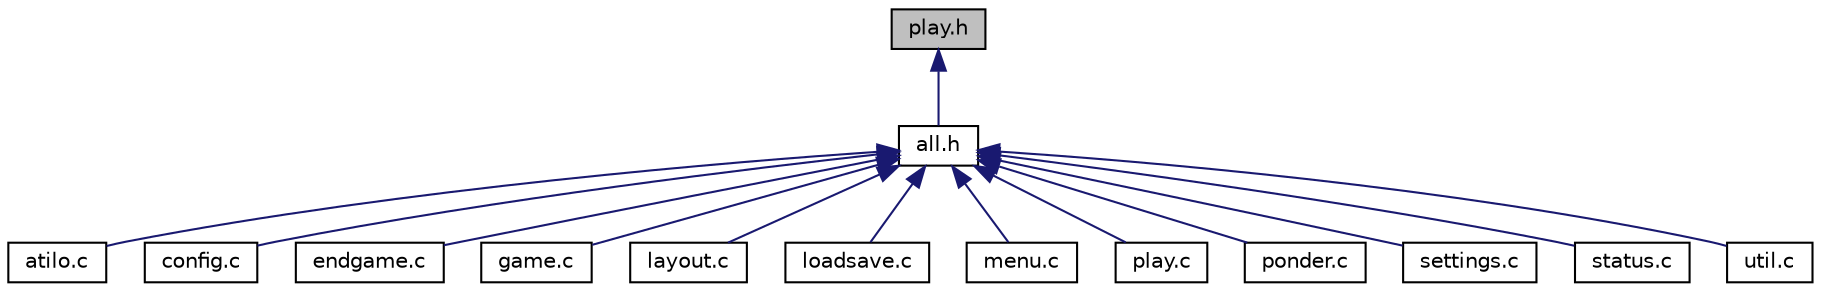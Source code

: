 digraph "play.h"
{
  edge [fontname="Helvetica",fontsize="10",labelfontname="Helvetica",labelfontsize="10"];
  node [fontname="Helvetica",fontsize="10",shape=record];
  Node1 [label="play.h",height=0.2,width=0.4,color="black", fillcolor="grey75", style="filled", fontcolor="black"];
  Node1 -> Node2 [dir="back",color="midnightblue",fontsize="10",style="solid",fontname="Helvetica"];
  Node2 [label="all.h",height=0.2,width=0.4,color="black", fillcolor="white", style="filled",URL="$all_8h.html",tooltip="Atilo: Othello/Reversi Game  Copyright (C) 1999-2007 Olivier Singla  http://atilo.sourceforge.net/  . "];
  Node2 -> Node3 [dir="back",color="midnightblue",fontsize="10",style="solid",fontname="Helvetica"];
  Node3 [label="atilo.c",height=0.2,width=0.4,color="black", fillcolor="white", style="filled",URL="$atilo_8c.html",tooltip="Atilo: Othello/Reversi Game  Copyright (C) 1999-2007 Olivier Singla  http://atilo.sourceforge.net/    . "];
  Node2 -> Node4 [dir="back",color="midnightblue",fontsize="10",style="solid",fontname="Helvetica"];
  Node4 [label="config.c",height=0.2,width=0.4,color="black", fillcolor="white", style="filled",URL="$config_8c.html",tooltip="Atilo: Othello/Reversi Game  Copyright (C) 1999-2007 Olivier Singla  http://atilo.sourceforge.net/  . "];
  Node2 -> Node5 [dir="back",color="midnightblue",fontsize="10",style="solid",fontname="Helvetica"];
  Node5 [label="endgame.c",height=0.2,width=0.4,color="black", fillcolor="white", style="filled",URL="$endgame_8c.html",tooltip="Atilo: Othello/Reversi Game  Copyright (C) 1999-2007 Olivier Singla  http://atilo.sourceforge.net/  . "];
  Node2 -> Node6 [dir="back",color="midnightblue",fontsize="10",style="solid",fontname="Helvetica"];
  Node6 [label="game.c",height=0.2,width=0.4,color="black", fillcolor="white", style="filled",URL="$game_8c.html",tooltip="Atilo: Othello/Reversi Game  Copyright (C) 1999-2007 Olivier Singla  http://atilo.sourceforge.net/  . "];
  Node2 -> Node7 [dir="back",color="midnightblue",fontsize="10",style="solid",fontname="Helvetica"];
  Node7 [label="layout.c",height=0.2,width=0.4,color="black", fillcolor="white", style="filled",URL="$layout_8c.html",tooltip="Atilo: Othello/Reversi Game  Copyright (C) 1999-2007 Olivier Singla  http://atilo.sourceforge.net/  . "];
  Node2 -> Node8 [dir="back",color="midnightblue",fontsize="10",style="solid",fontname="Helvetica"];
  Node8 [label="loadsave.c",height=0.2,width=0.4,color="black", fillcolor="white", style="filled",URL="$loadsave_8c.html",tooltip="Atilo: Othello/Reversi Game  Copyright (C) 1999-2007 Olivier Singla  http://atilo.sourceforge.net/  . "];
  Node2 -> Node9 [dir="back",color="midnightblue",fontsize="10",style="solid",fontname="Helvetica"];
  Node9 [label="menu.c",height=0.2,width=0.4,color="black", fillcolor="white", style="filled",URL="$menu_8c.html",tooltip="Atilo: Othello/Reversi Game  Copyright (C) 1999-2007 Olivier Singla  http://atilo.sourceforge.net/  . "];
  Node2 -> Node10 [dir="back",color="midnightblue",fontsize="10",style="solid",fontname="Helvetica"];
  Node10 [label="play.c",height=0.2,width=0.4,color="black", fillcolor="white", style="filled",URL="$play_8c.html",tooltip="Atilo: Othello/Reversi Game  Copyright (C) 1999-2007 Olivier Singla  http://atilo.sourceforge.net/  . "];
  Node2 -> Node11 [dir="back",color="midnightblue",fontsize="10",style="solid",fontname="Helvetica"];
  Node11 [label="ponder.c",height=0.2,width=0.4,color="black", fillcolor="white", style="filled",URL="$ponder_8c.html",tooltip="Atilo: Othello/Reversi Game  Copyright (C) 1999-2007 Olivier Singla  http://atilo.sourceforge.net/  . "];
  Node2 -> Node12 [dir="back",color="midnightblue",fontsize="10",style="solid",fontname="Helvetica"];
  Node12 [label="settings.c",height=0.2,width=0.4,color="black", fillcolor="white", style="filled",URL="$settings_8c.html",tooltip="Atilo: Othello/Reversi Game  Copyright (C) 1999-2007 Olivier Singla  http://atilo.sourceforge.net/  . "];
  Node2 -> Node13 [dir="back",color="midnightblue",fontsize="10",style="solid",fontname="Helvetica"];
  Node13 [label="status.c",height=0.2,width=0.4,color="black", fillcolor="white", style="filled",URL="$status_8c.html",tooltip="Atilo: Othello/Reversi Game  Copyright (C) 1999-2007 Olivier Singla  http://atilo.sourceforge.net/  . "];
  Node2 -> Node14 [dir="back",color="midnightblue",fontsize="10",style="solid",fontname="Helvetica"];
  Node14 [label="util.c",height=0.2,width=0.4,color="black", fillcolor="white", style="filled",URL="$util_8c.html",tooltip="Atilo: Othello/Reversi Game  Copyright (C) 1999-2007 Olivier Singla  http://atilo.sourceforge.net/  . "];
}
